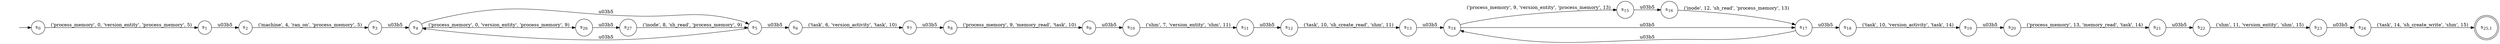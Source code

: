 digraph NFA {
    rankdir = LR;
    I [style = invis];
    I -> S0;
    S0 [label = <s<sub>0</sub>>, shape = circle];
    S1 [label = <s<sub>1</sub>>, shape = circle];
    S2 [label = <s<sub>2</sub>>, shape = circle];
    S3 [label = <s<sub>3</sub>>, shape = circle];
    S4 [label = <s<sub>4</sub>>, shape = circle];
    S5 [label = <s<sub>5</sub>>, shape = circle];
    S6 [label = <s<sub>6</sub>>, shape = circle];
    S7 [label = <s<sub>7</sub>>, shape = circle];
    S8 [label = <s<sub>8</sub>>, shape = circle];
    S9 [label = <s<sub>9</sub>>, shape = circle];
    S10 [label = <s<sub>10</sub>>, shape = circle];
    S11 [label = <s<sub>11</sub>>, shape = circle];
    S12 [label = <s<sub>12</sub>>, shape = circle];
    S13 [label = <s<sub>13</sub>>, shape = circle];
    S14 [label = <s<sub>14</sub>>, shape = circle];
    S15 [label = <s<sub>15</sub>>, shape = circle];
    S16 [label = <s<sub>16</sub>>, shape = circle];
    S17 [label = <s<sub>17</sub>>, shape = circle];
    S17 -> S14 [label = "\u03b5"];
    S18 [label = <s<sub>18</sub>>, shape = circle];
    S19 [label = <s<sub>19</sub>>, shape = circle];
    S20 [label = <s<sub>20</sub>>, shape = circle];
    S21 [label = <s<sub>21</sub>>, shape = circle];
    S22 [label = <s<sub>22</sub>>, shape = circle];
    S23 [label = <s<sub>23</sub>>, shape = circle];
    S24 [label = <s<sub>24</sub>>, shape = circle];
    S25 [label = <s<sub>25,1</sub>>, shape = circle, peripheries = 2];
    S24 -> S25 [label = "('task', 14, 'sh_create_write', 'shm', 15)"];
    S23 -> S24 [label = "\u03b5"];
    S22 -> S23 [label = "('shm', 11, 'version_entity', 'shm', 15)"];
    S21 -> S22 [label = "\u03b5"];
    S20 -> S21 [label = "('process_memory', 13, 'memory_read', 'task', 14)"];
    S19 -> S20 [label = "\u03b5"];
    S18 -> S19 [label = "('task', 10, 'version_activity', 'task', 14)"];
    S17 -> S18 [label = "\u03b5"];
    S16 -> S17 [label = "('inode', 12, 'sh_read', 'process_memory', 13)"];
    S15 -> S16 [label = "\u03b5"];
    S14 -> S15 [label = "('process_memory', 9, 'version_entity', 'process_memory', 13)"];
    S14 -> S17 [label = "\u03b5"];
    S13 -> S14 [label = "\u03b5"];
    S12 -> S13 [label = "('task', 10, 'sh_create_read', 'shm', 11)"];
    S11 -> S12 [label = "\u03b5"];
    S10 -> S11 [label = "('shm', 7, 'version_entity', 'shm', 11)"];
    S9 -> S10 [label = "\u03b5"];
    S8 -> S9 [label = "('process_memory', 9, 'memory_read', 'task', 10)"];
    S7 -> S8 [label = "\u03b5"];
    S6 -> S7 [label = "('task', 6, 'version_activity', 'task', 10)"];
    S5 -> S6 [label = "\u03b5"];
    S5 -> S4 [label = "\u03b5"];
    S4 -> S5 [label = "\u03b5"];
    S26 [label = <s<sub>26</sub>>, shape = circle];
    S27 [label = <s<sub>27</sub>>, shape = circle];
    S27 -> S5 [label = "('inode', 8, 'sh_read', 'process_memory', 9)"];
    S26 -> S27 [label = "\u03b5"];
    S4 -> S26 [label = "('process_memory', 0, 'version_entity', 'process_memory', 9)"];
    S3 -> S4 [label = "\u03b5"];
    S2 -> S3 [label = "('machine', 4, 'ran_on', 'process_memory', 5)"];
    S1 -> S2 [label = "\u03b5"];
    S0 -> S1 [label = "('process_memory', 0, 'version_entity', 'process_memory', 5)"];
}
